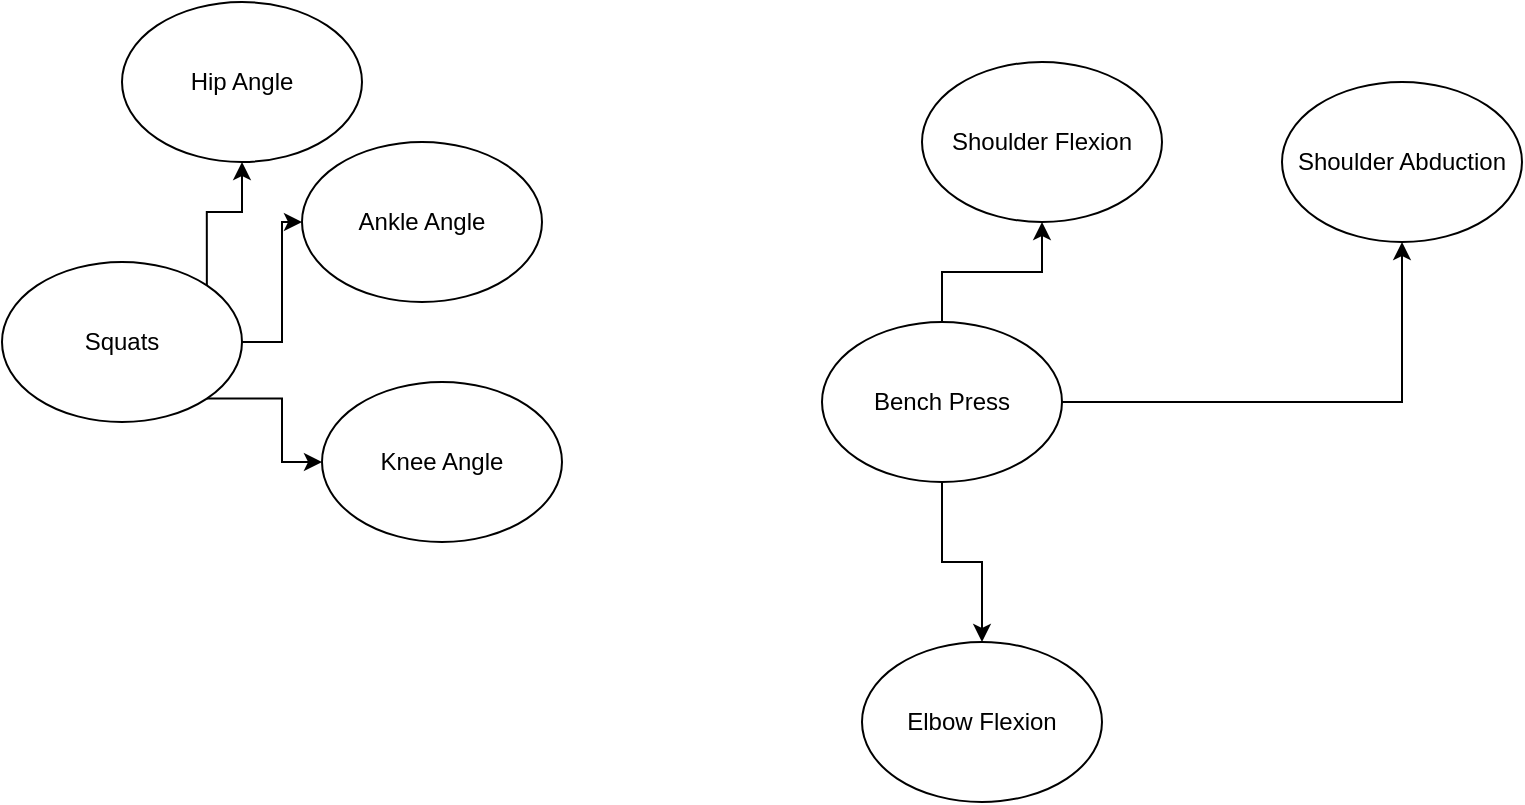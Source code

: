 <mxfile version="20.0.1" type="github">
  <diagram id="fp25dNUDkU-ZEg22WAhC" name="Page-1">
    <mxGraphModel dx="1422" dy="737" grid="1" gridSize="10" guides="1" tooltips="1" connect="1" arrows="1" fold="1" page="1" pageScale="1" pageWidth="850" pageHeight="1100" math="0" shadow="0">
      <root>
        <mxCell id="0" />
        <mxCell id="1" parent="0" />
        <mxCell id="d8fNdprlk7IiLmtCqBgx-5" style="edgeStyle=orthogonalEdgeStyle;rounded=0;orthogonalLoop=1;jettySize=auto;html=1;exitX=1;exitY=0;exitDx=0;exitDy=0;" edge="1" parent="1" source="d8fNdprlk7IiLmtCqBgx-1" target="d8fNdprlk7IiLmtCqBgx-2">
          <mxGeometry relative="1" as="geometry" />
        </mxCell>
        <mxCell id="d8fNdprlk7IiLmtCqBgx-6" style="edgeStyle=orthogonalEdgeStyle;rounded=0;orthogonalLoop=1;jettySize=auto;html=1;" edge="1" parent="1" source="d8fNdprlk7IiLmtCqBgx-1" target="d8fNdprlk7IiLmtCqBgx-3">
          <mxGeometry relative="1" as="geometry" />
        </mxCell>
        <mxCell id="d8fNdprlk7IiLmtCqBgx-7" style="edgeStyle=orthogonalEdgeStyle;rounded=0;orthogonalLoop=1;jettySize=auto;html=1;exitX=1;exitY=1;exitDx=0;exitDy=0;" edge="1" parent="1" source="d8fNdprlk7IiLmtCqBgx-1" target="d8fNdprlk7IiLmtCqBgx-4">
          <mxGeometry relative="1" as="geometry" />
        </mxCell>
        <mxCell id="d8fNdprlk7IiLmtCqBgx-1" value="Squats" style="ellipse;whiteSpace=wrap;html=1;" vertex="1" parent="1">
          <mxGeometry x="70" y="220" width="120" height="80" as="geometry" />
        </mxCell>
        <mxCell id="d8fNdprlk7IiLmtCqBgx-2" value="Hip Angle" style="ellipse;whiteSpace=wrap;html=1;" vertex="1" parent="1">
          <mxGeometry x="130" y="90" width="120" height="80" as="geometry" />
        </mxCell>
        <mxCell id="d8fNdprlk7IiLmtCqBgx-3" value="Ankle Angle" style="ellipse;whiteSpace=wrap;html=1;" vertex="1" parent="1">
          <mxGeometry x="220" y="160" width="120" height="80" as="geometry" />
        </mxCell>
        <mxCell id="d8fNdprlk7IiLmtCqBgx-4" value="Knee Angle" style="ellipse;whiteSpace=wrap;html=1;" vertex="1" parent="1">
          <mxGeometry x="230" y="280" width="120" height="80" as="geometry" />
        </mxCell>
        <mxCell id="d8fNdprlk7IiLmtCqBgx-12" style="edgeStyle=orthogonalEdgeStyle;rounded=0;orthogonalLoop=1;jettySize=auto;html=1;" edge="1" parent="1" source="d8fNdprlk7IiLmtCqBgx-8" target="d8fNdprlk7IiLmtCqBgx-9">
          <mxGeometry relative="1" as="geometry" />
        </mxCell>
        <mxCell id="d8fNdprlk7IiLmtCqBgx-13" style="edgeStyle=orthogonalEdgeStyle;rounded=0;orthogonalLoop=1;jettySize=auto;html=1;" edge="1" parent="1" source="d8fNdprlk7IiLmtCqBgx-8" target="d8fNdprlk7IiLmtCqBgx-10">
          <mxGeometry relative="1" as="geometry" />
        </mxCell>
        <mxCell id="d8fNdprlk7IiLmtCqBgx-15" style="edgeStyle=orthogonalEdgeStyle;rounded=0;orthogonalLoop=1;jettySize=auto;html=1;" edge="1" parent="1" source="d8fNdprlk7IiLmtCqBgx-8" target="d8fNdprlk7IiLmtCqBgx-11">
          <mxGeometry relative="1" as="geometry" />
        </mxCell>
        <mxCell id="d8fNdprlk7IiLmtCqBgx-8" value="Bench Press" style="ellipse;whiteSpace=wrap;html=1;" vertex="1" parent="1">
          <mxGeometry x="480" y="250" width="120" height="80" as="geometry" />
        </mxCell>
        <mxCell id="d8fNdprlk7IiLmtCqBgx-9" value="Shoulder Flexion" style="ellipse;whiteSpace=wrap;html=1;" vertex="1" parent="1">
          <mxGeometry x="530" y="120" width="120" height="80" as="geometry" />
        </mxCell>
        <mxCell id="d8fNdprlk7IiLmtCqBgx-10" value="Shoulder Abduction" style="ellipse;whiteSpace=wrap;html=1;" vertex="1" parent="1">
          <mxGeometry x="710" y="130" width="120" height="80" as="geometry" />
        </mxCell>
        <mxCell id="d8fNdprlk7IiLmtCqBgx-11" value="Elbow Flexion" style="ellipse;whiteSpace=wrap;html=1;" vertex="1" parent="1">
          <mxGeometry x="500" y="410" width="120" height="80" as="geometry" />
        </mxCell>
      </root>
    </mxGraphModel>
  </diagram>
</mxfile>
